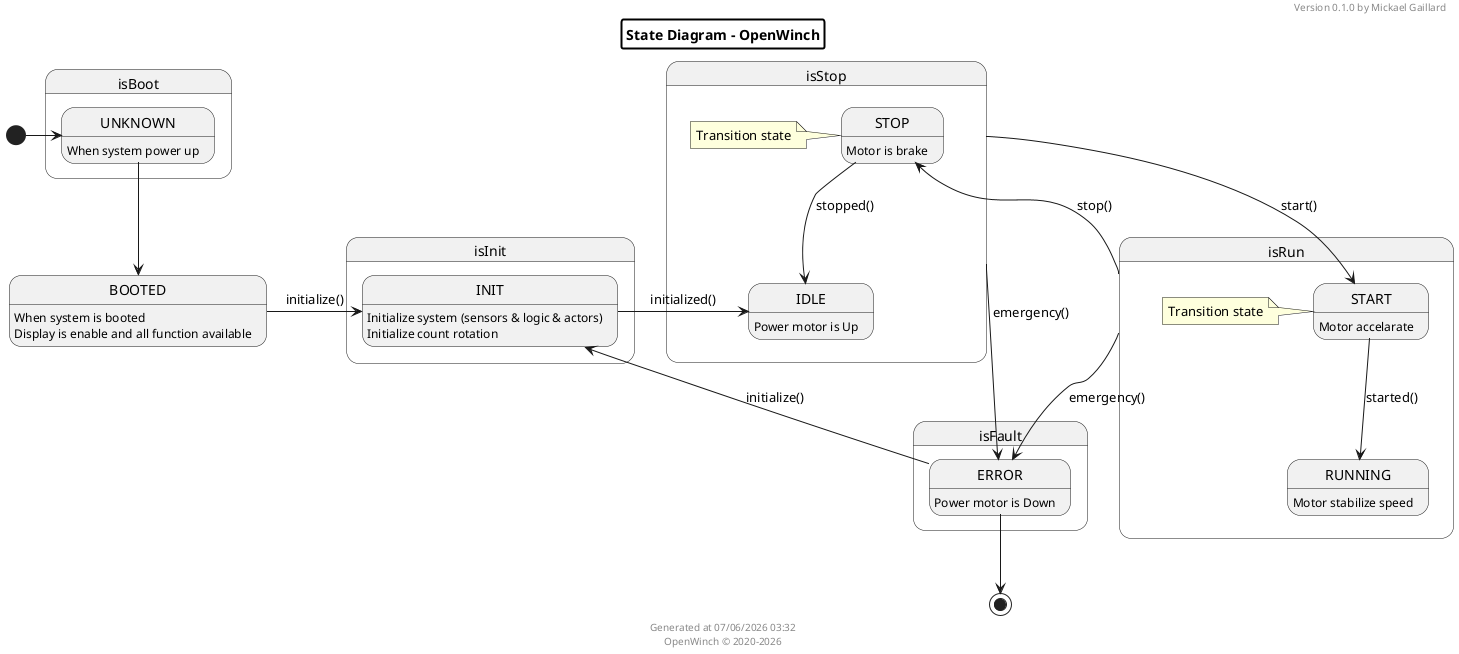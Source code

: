 @startuml
hide empty description

skinparam titleBorderRoundCorner 5
skinparam titleBorderThickness 2
skinparam titleBorderColor black

title State Diagram - **OpenWinch**

header
Version 0.1.0 by Mickael Gaillard
endheader

center footer
Generated at %date("dd/MM/yyyy HH:mm")
OpenWinch © 2020-%date("yyyy")
endfooter

state isBoot {
    UNKNOWN: When system power up
}

[*] -right-> UNKNOWN
BOOTED: When system is booted
BOOTED: Display is enable and all function available
UNKNOWN --> BOOTED

state isInit {
    INIT: Initialize system (sensors & logic & actors)
    INIT: Initialize count rotation
}

BOOTED -left-> INIT : initialize()

state isStop {
    STOP: Motor is brake
    note left of STOP: Transition state
    IDLE: Power motor is Up
    STOP --> IDLE : stopped()
}

state isRun {
    START: Motor accelarate
    note left of START: Transition state
    RUNNING: Motor stabilize speed
    START --> RUNNING : started()
}

state isFault {
    ERROR: Power motor is Down
    ERROR -left-> INIT : initialize()
}

INIT -right-> IDLE : initialized()

isStop --> START : start()
'IDLE --> START : start()
'STOP -right-> START : start()

isRun -up-> STOP: stop()
'RUNNING --> STOP : stop()
'START -left-> STOP : stop()

isRun --> ERROR: emergency()
'START --> ERROR: emergency()
'RUNNING --> ERROR: emergency()

isStop --> ERROR: emergency()
'Stop --> ERROR: emergency()
'IDLE --> ERROR : emergency()

ERROR --> [*]

@enduml
